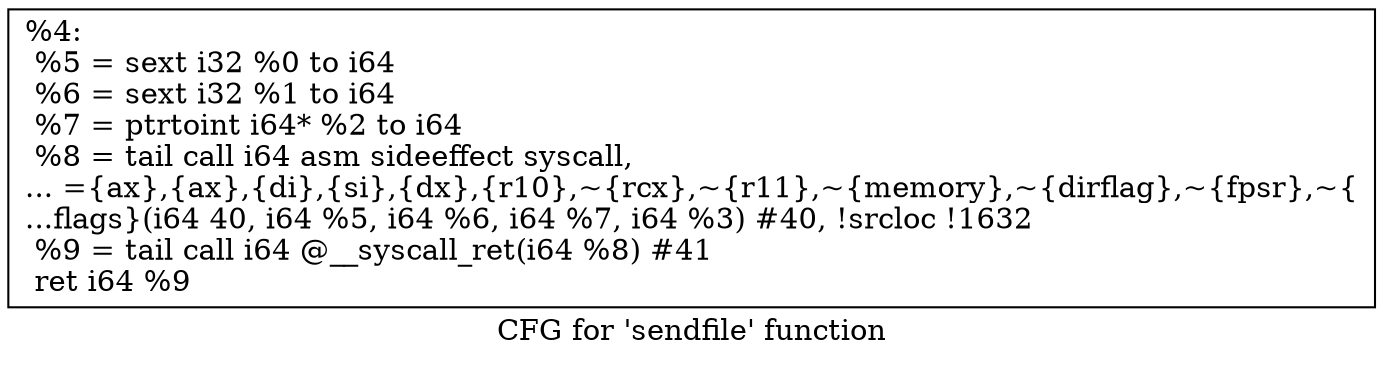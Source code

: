 digraph "CFG for 'sendfile' function" {
	label="CFG for 'sendfile' function";

	Node0x1c4d740 [shape=record,label="{%4:\l  %5 = sext i32 %0 to i64\l  %6 = sext i32 %1 to i64\l  %7 = ptrtoint i64* %2 to i64\l  %8 = tail call i64 asm sideeffect syscall,\l... =\{ax\},\{ax\},\{di\},\{si\},\{dx\},\{r10\},~\{rcx\},~\{r11\},~\{memory\},~\{dirflag\},~\{fpsr\},~\{\l...flags\}(i64 40, i64 %5, i64 %6, i64 %7, i64 %3) #40, !srcloc !1632\l  %9 = tail call i64 @__syscall_ret(i64 %8) #41\l  ret i64 %9\l}"];
}
